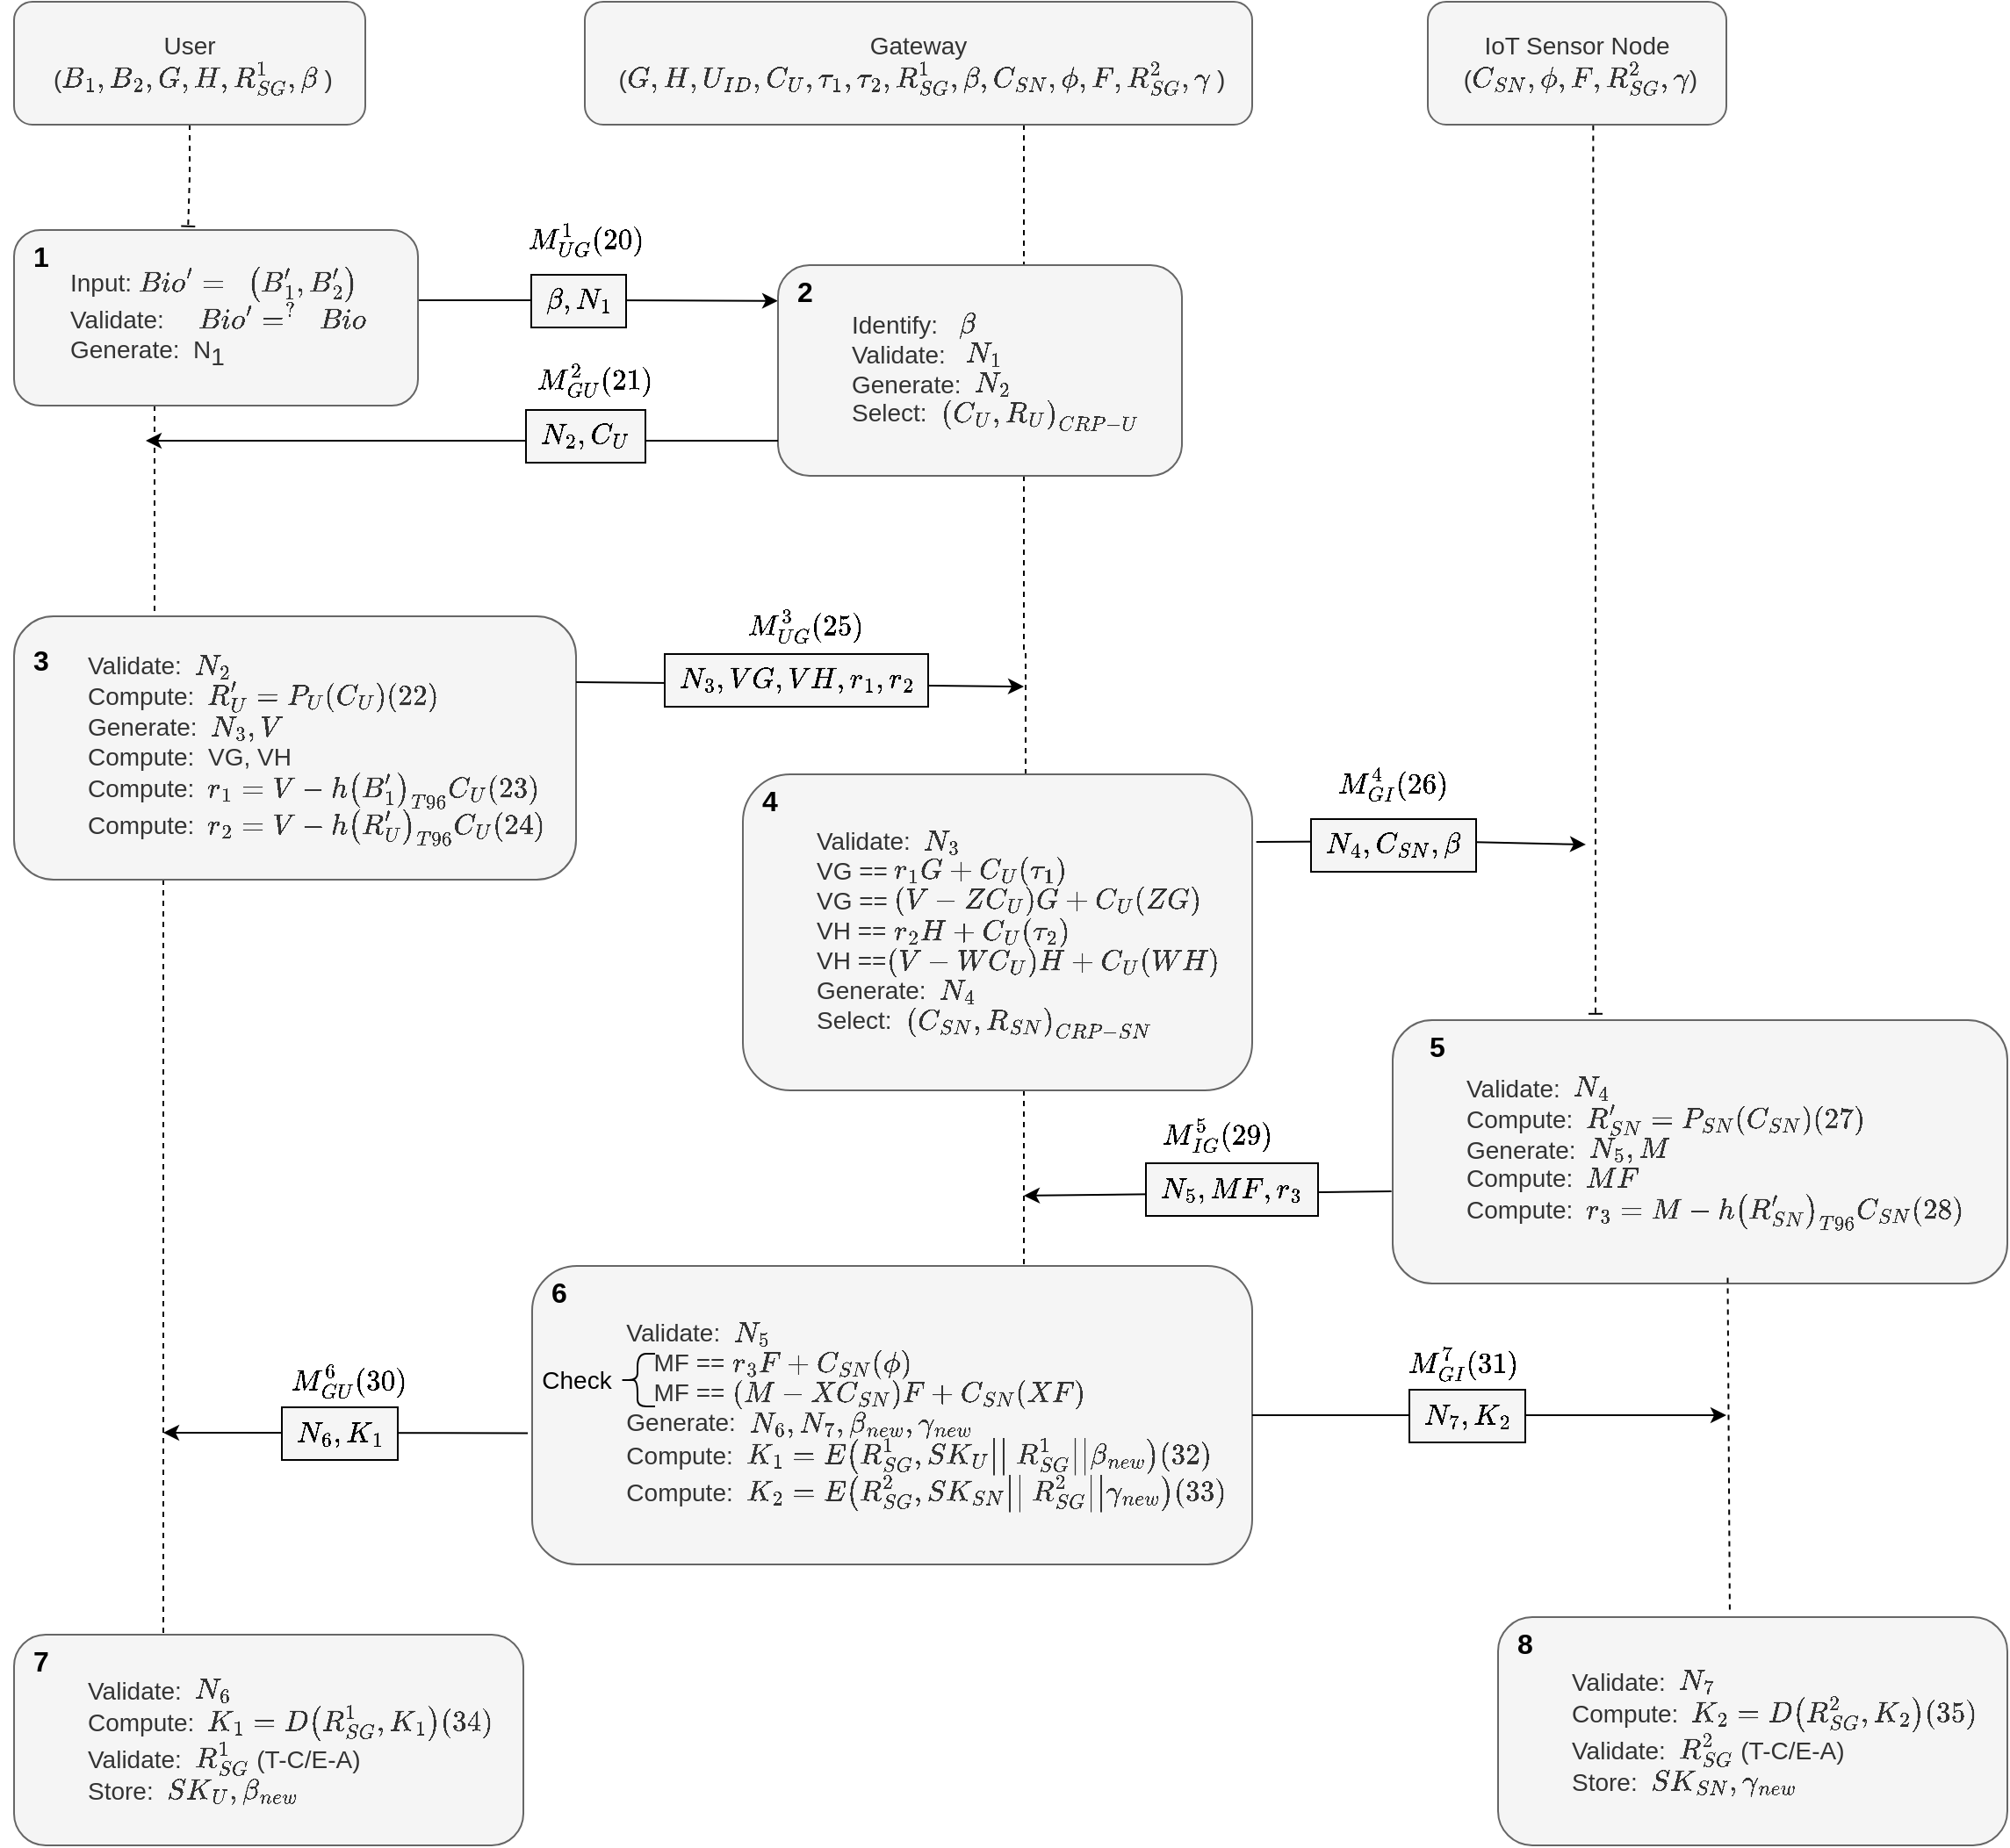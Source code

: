 <mxfile version="24.7.7">
  <diagram id="KASS_JyszIGtR1JOQoC5" name="Page-1">
    <mxGraphModel dx="2087" dy="1208" grid="1" gridSize="10" guides="1" tooltips="1" connect="1" arrows="1" fold="1" page="0" pageScale="1" pageWidth="827" pageHeight="1169" background="#ffffff" math="1" shadow="0">
      <root>
        <mxCell id="0" />
        <mxCell id="1" parent="0" />
        <mxCell id="PkTBSmSXAkz1ON-lmvk_-90" value="" style="edgeStyle=elbowEdgeStyle;rounded=0;orthogonalLoop=1;jettySize=auto;elbow=vertical;html=1;labelBackgroundColor=#FFFFFF;fontSize=21;fontColor=#000000;startArrow=none;startFill=0;endArrow=baseDash;endFill=0;dashed=1;entryX=0.431;entryY=-0.021;entryDx=0;entryDy=0;entryPerimeter=0;" parent="1" source="PkTBSmSXAkz1ON-lmvk_-78" target="PkTBSmSXAkz1ON-lmvk_-81" edge="1">
          <mxGeometry relative="1" as="geometry" />
        </mxCell>
        <mxCell id="PkTBSmSXAkz1ON-lmvk_-78" value="&lt;font style=&quot;font-size: 14px;&quot;&gt;User&lt;br style=&quot;font-size: 14px;&quot;&gt;&amp;nbsp;(`B_1,B_2,G,H,R_{SG}^1,\beta` )&lt;/font&gt;" style="rounded=1;whiteSpace=wrap;html=1;shadow=0;glass=0;labelBackgroundColor=none;labelBorderColor=none;sketch=0;fontSize=14;fillColor=#f5f5f5;strokeColor=#666666;fillStyle=auto;fontColor=#333333;spacing=0;spacingBottom=0;spacingTop=0;spacingLeft=0;spacingRight=0;" parent="1" vertex="1">
          <mxGeometry x="-25" y="-110" width="200" height="70" as="geometry" />
        </mxCell>
        <mxCell id="PkTBSmSXAkz1ON-lmvk_-97" style="edgeStyle=elbowEdgeStyle;rounded=0;orthogonalLoop=1;jettySize=auto;elbow=vertical;html=1;labelBackgroundColor=#FFFFFF;fontSize=21;fontColor=#000000;startArrow=none;startFill=0;endArrow=baseDash;endFill=0;dashed=1;entryX=0.33;entryY=-0.024;entryDx=0;entryDy=0;entryPerimeter=0;exitX=0.554;exitY=1.003;exitDx=0;exitDy=0;exitPerimeter=0;targetPerimeterSpacing=0;" parent="1" source="PkTBSmSXAkz1ON-lmvk_-79" target="PkTBSmSXAkz1ON-lmvk_-96" edge="1">
          <mxGeometry relative="1" as="geometry">
            <Array as="points">
              <mxPoint x="970" y="180" />
            </Array>
          </mxGeometry>
        </mxCell>
        <mxCell id="PkTBSmSXAkz1ON-lmvk_-79" value="&lt;font style=&quot;font-size: 14px;&quot;&gt;IoT Sensor Node&lt;br style=&quot;font-size: 14px;&quot;&gt;&amp;nbsp;(`C_{SN},\phi,F,R_{SG}^2,\gamma`)&lt;/font&gt;" style="rounded=1;whiteSpace=wrap;html=1;shadow=0;glass=0;labelBackgroundColor=none;labelBorderColor=none;sketch=0;fontSize=14;fillColor=#f5f5f5;strokeColor=#666666;fontColor=#333333;spacing=5;spacingTop=2;spacingBottom=2;spacingRight=3;spacingLeft=3;" parent="1" vertex="1">
          <mxGeometry x="780" y="-110" width="170" height="70" as="geometry" />
        </mxCell>
        <mxCell id="PkTBSmSXAkz1ON-lmvk_-92" value="" style="edgeStyle=elbowEdgeStyle;rounded=0;orthogonalLoop=1;jettySize=auto;elbow=vertical;html=1;dashed=1;labelBackgroundColor=#FFFFFF;fontSize=21;fontColor=#000000;startArrow=none;startFill=0;endArrow=baseDash;endFill=0;" parent="1" source="PkTBSmSXAkz1ON-lmvk_-80" target="PkTBSmSXAkz1ON-lmvk_-82" edge="1">
          <mxGeometry relative="1" as="geometry">
            <Array as="points">
              <mxPoint x="550" />
            </Array>
          </mxGeometry>
        </mxCell>
        <mxCell id="PkTBSmSXAkz1ON-lmvk_-80" value="&lt;font style=&quot;font-size: 14px;&quot;&gt;Gateway&lt;br style=&quot;font-size: 14px;&quot;&gt;&amp;nbsp;(`G,H,U_{ID},C_U,\tau_1,\tau_2,R_{SG}^1,\beta,C_{SN},\phi,F,R_{SG}^2,\gamma` )&lt;/font&gt;" style="rounded=1;html=1;shadow=0;glass=0;labelBackgroundColor=none;labelBorderColor=none;sketch=0;fontSize=14;whiteSpace=wrap;fillColor=#f5f5f5;strokeColor=#666666;fontColor=#333333;spacing=5;spacingBottom=2;spacingTop=2;spacingRight=3;spacingLeft=3;" parent="1" vertex="1">
          <mxGeometry x="300" y="-110" width="380" height="70" as="geometry" />
        </mxCell>
        <mxCell id="PkTBSmSXAkz1ON-lmvk_-83" style="edgeStyle=elbowEdgeStyle;rounded=0;orthogonalLoop=1;jettySize=auto;elbow=horizontal;html=1;entryX=0;entryY=0.25;entryDx=0;entryDy=0;labelBackgroundColor=#FFFFFF;fontSize=21;fontColor=#000000;startArrow=none;startFill=0;endArrow=classic;endFill=1;" parent="1" edge="1">
          <mxGeometry relative="1" as="geometry">
            <mxPoint x="205" y="59.997" as="sourcePoint" />
            <mxPoint x="410" y="60.35" as="targetPoint" />
          </mxGeometry>
        </mxCell>
        <mxCell id="PkTBSmSXAkz1ON-lmvk_-118" value="&lt;p style=&quot;line-height: 120%; margin-top: 6px; margin-bottom: 6px;&quot;&gt;&amp;nbsp; `\beta, N_1`&amp;nbsp;&amp;nbsp;&lt;/p&gt;" style="edgeLabel;align=center;verticalAlign=middle;resizable=0;points=[];fontSize=14;fontColor=#000000;labelBorderColor=default;labelBackgroundColor=#F5F5F5;spacingTop=0;spacingBottom=0;html=1;imageWidth=24;imageHeight=24;overflow=visible;noLabel=0;labelPadding=0;allowArrows=1;snapToPoint=0;perimeter=rectanglePerimeter;container=0;recursiveResize=1;editable=1;movable=1;rotatable=1;deletable=1;locked=0;connectable=1;autosize=0;resizeHeight=0;fixedWidth=0;resizeWidth=0;" parent="PkTBSmSXAkz1ON-lmvk_-83" vertex="1" connectable="0">
          <mxGeometry relative="1" as="geometry">
            <mxPoint x="-12" as="offset" />
          </mxGeometry>
        </mxCell>
        <mxCell id="PkTBSmSXAkz1ON-lmvk_-91" value="" style="edgeStyle=elbowEdgeStyle;rounded=0;orthogonalLoop=1;jettySize=auto;elbow=vertical;html=1;dashed=1;labelBackgroundColor=#FFFFFF;fontSize=21;fontColor=#000000;startArrow=none;startFill=0;endArrow=baseDash;endFill=0;" parent="1" source="PkTBSmSXAkz1ON-lmvk_-81" target="PkTBSmSXAkz1ON-lmvk_-85" edge="1">
          <mxGeometry relative="1" as="geometry">
            <Array as="points">
              <mxPoint x="55" y="190" />
            </Array>
          </mxGeometry>
        </mxCell>
        <mxCell id="PkTBSmSXAkz1ON-lmvk_-81" value="&lt;blockquote style=&quot;margin: 0px 0px 0px 40px; border: none; padding: 0px; font-size: 14px;&quot;&gt;&lt;div style=&quot;text-align: justify; font-size: 14px;&quot;&gt;&lt;span style=&quot;background-color: initial; font-size: 14px;&quot;&gt;Input: `Bio^\prime =&amp;nbsp; &amp;nbsp; (B_1^\prime, B_2^\prime)`&lt;/span&gt;&lt;/div&gt;&lt;div style=&quot;text-align: justify; font-size: 14px;&quot;&gt;&lt;span style=&quot;background-color: initial; font-size: 14px;&quot;&gt;Validate:&amp;nbsp; &amp;nbsp; &amp;nbsp;`Bio^\prime =^?&amp;nbsp; &amp;nbsp; Bio`&lt;/span&gt;&lt;/div&gt;&lt;div style=&quot;text-align: justify; font-size: 14px;&quot;&gt;&lt;span style=&quot;background-color: initial; font-size: 14px;&quot;&gt;Generate:&amp;nbsp; N&lt;/span&gt;&lt;sub style=&quot;background-color: initial; font-size: 14px;&quot;&gt;1&lt;/sub&gt;&lt;/div&gt;&lt;/blockquote&gt;" style="rounded=1;whiteSpace=wrap;html=1;shadow=0;glass=0;labelBackgroundColor=none;labelBorderColor=none;sketch=0;fontSize=14;align=left;fillColor=#f5f5f5;strokeColor=#666666;fontColor=#333333;spacingTop=2;spacingBottom=2;spacingRight=3;spacingLeft=-10;" parent="1" vertex="1">
          <mxGeometry x="-25" y="20" width="230" height="100" as="geometry" />
        </mxCell>
        <mxCell id="PkTBSmSXAkz1ON-lmvk_-93" style="edgeStyle=elbowEdgeStyle;rounded=0;orthogonalLoop=1;jettySize=auto;elbow=vertical;html=1;dashed=1;labelBackgroundColor=#FFFFFF;fontSize=21;fontColor=#000000;startArrow=none;startFill=0;endArrow=baseDash;endFill=0;" parent="1" source="PkTBSmSXAkz1ON-lmvk_-82" edge="1">
          <mxGeometry relative="1" as="geometry">
            <mxPoint x="551" y="330" as="targetPoint" />
            <Array as="points">
              <mxPoint x="550" y="260" />
            </Array>
          </mxGeometry>
        </mxCell>
        <mxCell id="PkTBSmSXAkz1ON-lmvk_-82" value="&lt;blockquote style=&quot;margin: 0px 0px 0px 40px; border: none; padding: 0px; font-size: 14px;&quot;&gt;&lt;font style=&quot;font-size: 14px;&quot;&gt;Identify:&amp;nbsp; &amp;nbsp;`\beta`&lt;br style=&quot;font-size: 14px;&quot;&gt;&lt;/font&gt;&lt;font style=&quot;font-size: 14px;&quot;&gt;Validate:&amp;nbsp; &amp;nbsp;`N_1`&lt;br style=&quot;font-size: 14px;&quot;&gt;&lt;/font&gt;&lt;font style=&quot;font-size: 14px;&quot;&gt;Generate:&amp;nbsp; `N_2`&lt;/font&gt;&lt;font style=&quot;font-size: 14px;&quot;&gt;&lt;div style=&quot;font-size: 14px;&quot;&gt;Select:&amp;nbsp; `(C_U, R_U)_{CRP-U}`&lt;/div&gt;&lt;/font&gt;&lt;/blockquote&gt;" style="rounded=1;whiteSpace=wrap;html=1;shadow=0;glass=0;labelBackgroundColor=none;labelBorderColor=none;sketch=0;fontSize=14;align=left;fillColor=#f5f5f5;strokeColor=#666666;fontColor=#333333;" parent="1" vertex="1">
          <mxGeometry x="410" y="40" width="230" height="120" as="geometry" />
        </mxCell>
        <mxCell id="PkTBSmSXAkz1ON-lmvk_-114" style="edgeStyle=elbowEdgeStyle;rounded=0;orthogonalLoop=1;jettySize=auto;elbow=vertical;html=1;labelBackgroundColor=#FFFFFF;fontSize=21;fontColor=#000000;startArrow=none;startFill=0;endArrow=baseDash;endFill=0;dashed=1;" parent="1" source="PkTBSmSXAkz1ON-lmvk_-85" target="PkTBSmSXAkz1ON-lmvk_-102" edge="1">
          <mxGeometry relative="1" as="geometry">
            <Array as="points">
              <mxPoint x="60" y="660" />
            </Array>
          </mxGeometry>
        </mxCell>
        <mxCell id="PkTBSmSXAkz1ON-lmvk_-85" value="&lt;blockquote style=&quot;margin: 0px 0px 0px 40px; border: none; padding: 0px; font-size: 14px;&quot;&gt;Validate:&amp;nbsp; `N_2`&lt;br style=&quot;font-size: 14px;&quot;&gt;Compute:&amp;nbsp; `R_U^\prime = P_U (C_U) (22)`&lt;br style=&quot;font-size: 14px;&quot;&gt;Generate:&amp;nbsp; `N_3, V`&lt;br style=&quot;font-size: 14px;&quot;&gt;Compute:&amp;nbsp; VG, VH&lt;br style=&quot;font-size: 14px;&quot;&gt;Compute:&amp;nbsp; `r_1 = V - h(B_1^\prime)_{T96} C_U (23)`&lt;br style=&quot;font-size: 14px;&quot;&gt;Compute:&amp;nbsp; `r_2 = V - h(R_U^\prime)_{T96} C_U (24)`&lt;/blockquote&gt;" style="rounded=1;whiteSpace=wrap;html=1;shadow=0;glass=0;labelBackgroundColor=none;labelBorderColor=none;sketch=0;fontSize=14;align=left;fillColor=#f5f5f5;strokeColor=#666666;fontColor=#333333;" parent="1" vertex="1">
          <mxGeometry x="-25" y="240" width="320" height="150" as="geometry" />
        </mxCell>
        <mxCell id="PkTBSmSXAkz1ON-lmvk_-100" style="edgeStyle=elbowEdgeStyle;rounded=0;orthogonalLoop=1;jettySize=auto;elbow=vertical;html=1;labelBackgroundColor=#FFFFFF;fontSize=21;fontColor=#000000;startArrow=none;startFill=0;endArrow=baseDash;endFill=0;dashed=1;" parent="1" source="PkTBSmSXAkz1ON-lmvk_-86" edge="1">
          <mxGeometry relative="1" as="geometry">
            <mxPoint x="550" y="680" as="targetPoint" />
            <Array as="points">
              <mxPoint x="550" y="590" />
            </Array>
          </mxGeometry>
        </mxCell>
        <mxCell id="PkTBSmSXAkz1ON-lmvk_-86" value="&lt;blockquote style=&quot;margin: 0px 0px 0px 40px; border: none; padding: 0px; font-size: 14px;&quot;&gt;&lt;font style=&quot;font-size: 14px;&quot;&gt;Validate:&amp;nbsp; `N_3`&lt;/font&gt;&lt;/blockquote&gt;&lt;blockquote style=&quot;margin: 0px 0px 0px 40px; border: none; padding: 0px; font-size: 14px;&quot;&gt;&lt;font style=&quot;font-size: 14px;&quot;&gt;VG == `r_1G+C_U( \tau_1)`&lt;/font&gt;&lt;/blockquote&gt;&lt;blockquote style=&quot;margin: 0px 0px 0px 40px; border: none; padding: 0px; font-size: 14px;&quot;&gt;&lt;font style=&quot;font-size: 14px;&quot;&gt;VG == ` (V-ZC_U) G+C_U(ZG)`&lt;/font&gt;&lt;/blockquote&gt;&lt;blockquote style=&quot;margin: 0px 0px 0px 40px; border: none; padding: 0px; font-size: 14px;&quot;&gt;&lt;font style=&quot;font-size: 14px;&quot;&gt;VH == `r_2H+C_U(\tau_2)`&lt;/font&gt;&lt;/blockquote&gt;&lt;blockquote style=&quot;margin: 0px 0px 0px 40px; border: none; padding: 0px; font-size: 14px;&quot;&gt;&lt;font style=&quot;font-size: 14px;&quot;&gt;VH ==`(V-WC_U)H+C_U(WH)`&lt;br style=&quot;font-size: 14px;&quot;&gt;Generate:&amp;nbsp; `N_4`&lt;br style=&quot;font-size: 14px;&quot;&gt;Select:&amp;nbsp; `(C_{SN}, R_{SN})_{CRP-SN}`&lt;/font&gt;&lt;/blockquote&gt;" style="rounded=1;whiteSpace=wrap;html=1;shadow=0;glass=0;labelBackgroundColor=none;labelBorderColor=none;sketch=0;fontSize=14;align=left;fillColor=#f5f5f5;strokeColor=#666666;fontColor=#333333;" parent="1" vertex="1">
          <mxGeometry x="390" y="330" width="290" height="180" as="geometry" />
        </mxCell>
        <mxCell id="PkTBSmSXAkz1ON-lmvk_-94" value="" style="endArrow=classic;html=1;rounded=0;labelBackgroundColor=#FFFFFF;fontSize=21;fontColor=#000000;elbow=vertical;" parent="1" edge="1">
          <mxGeometry width="50" height="50" relative="1" as="geometry">
            <mxPoint x="410" y="140" as="sourcePoint" />
            <mxPoint x="50" y="140" as="targetPoint" />
            <Array as="points" />
          </mxGeometry>
        </mxCell>
        <mxCell id="PkTBSmSXAkz1ON-lmvk_-119" value="&lt;p style=&quot;line-height: 120%; margin-top: 6px; margin-bottom: 6px;&quot;&gt;&lt;span style=&quot;font-size: 14px;&quot;&gt;&lt;font style=&quot;font-size: 14px;&quot;&gt;&amp;nbsp; `N_2, C_U`&amp;nbsp;&amp;nbsp;&lt;/font&gt;&lt;/span&gt;&lt;/p&gt;" style="edgeLabel;html=1;align=center;verticalAlign=middle;resizable=0;points=[];fontSize=14;fontColor=#000000;labelBorderColor=default;labelBackgroundColor=#F5F5F5;" parent="PkTBSmSXAkz1ON-lmvk_-94" vertex="1" connectable="0">
          <mxGeometry x="-0.11" y="-3" relative="1" as="geometry">
            <mxPoint x="50" as="offset" />
          </mxGeometry>
        </mxCell>
        <mxCell id="PkTBSmSXAkz1ON-lmvk_-95" value="" style="endArrow=classic;html=1;rounded=0;labelBackgroundColor=#FFFFFF;fontSize=21;fontColor=#000000;elbow=vertical;exitX=1;exitY=0.25;exitDx=0;exitDy=0;" parent="1" edge="1" source="PkTBSmSXAkz1ON-lmvk_-85">
          <mxGeometry width="50" height="50" relative="1" as="geometry">
            <mxPoint x="320" y="280" as="sourcePoint" />
            <mxPoint x="550" y="280" as="targetPoint" />
          </mxGeometry>
        </mxCell>
        <mxCell id="PkTBSmSXAkz1ON-lmvk_-120" value="&lt;p style=&quot;line-height: 120%; margin-top: 6px; margin-bottom: 6px;&quot;&gt;&lt;span style=&quot;font-size: 14px;&quot;&gt;&lt;font style=&quot;font-size: 14px;&quot;&gt;&amp;nbsp; `N_3, VG, VH, r_1, r_2`&amp;nbsp;&amp;nbsp;&lt;/font&gt;&lt;/span&gt;&lt;/p&gt;" style="edgeLabel;html=1;align=center;verticalAlign=middle;resizable=0;points=[];fontSize=14;fontColor=#000000;labelBorderColor=default;labelBackgroundColor=#F5F5F5;" parent="PkTBSmSXAkz1ON-lmvk_-95" vertex="1" connectable="0">
          <mxGeometry x="-0.207" y="3" relative="1" as="geometry">
            <mxPoint x="24" as="offset" />
          </mxGeometry>
        </mxCell>
        <mxCell id="PkTBSmSXAkz1ON-lmvk_-96" value="&lt;blockquote style=&quot;margin: 0px 0px 0px 40px; border: none; padding: 0px; font-size: 14px;&quot;&gt;Validate:&amp;nbsp; `N_4`&lt;br style=&quot;font-size: 14px;&quot;&gt;Compute:&amp;nbsp; `R_{SN}^\prime = P_{SN} (C_{SN}) (27)`&lt;br style=&quot;font-size: 14px;&quot;&gt;Generate:&amp;nbsp; `N_5, M`&lt;br style=&quot;font-size: 14px;&quot;&gt;Compute:&amp;nbsp; `MF`&lt;br style=&quot;font-size: 14px;&quot;&gt;Compute:&amp;nbsp; `r_3 = M - h(R_{SN}^\prime)_{T96} C_{SN} (28)`&lt;/blockquote&gt;" style="rounded=1;whiteSpace=wrap;html=1;shadow=0;glass=0;labelBackgroundColor=none;labelBorderColor=none;sketch=0;fontSize=14;align=left;fillColor=#f5f5f5;strokeColor=#666666;fontColor=#333333;" parent="1" vertex="1">
          <mxGeometry x="760" y="470" width="350" height="150" as="geometry" />
        </mxCell>
        <mxCell id="PkTBSmSXAkz1ON-lmvk_-98" value="" style="endArrow=classic;html=1;rounded=0;labelBackgroundColor=#FFFFFF;fontSize=21;fontColor=#000000;elbow=vertical;exitX=1.008;exitY=0.214;exitDx=0;exitDy=0;exitPerimeter=0;endSize=6;jumpSize=6;strokeWidth=1;targetPerimeterSpacing=0;sourcePerimeterSpacing=0;startSize=8;" parent="1" source="PkTBSmSXAkz1ON-lmvk_-86" edge="1">
          <mxGeometry width="50" height="50" relative="1" as="geometry">
            <mxPoint x="690" y="290" as="sourcePoint" />
            <mxPoint x="870" y="370" as="targetPoint" />
            <Array as="points">
              <mxPoint x="780" y="368" />
            </Array>
          </mxGeometry>
        </mxCell>
        <mxCell id="PkTBSmSXAkz1ON-lmvk_-123" value="&lt;p style=&quot;line-height: 120%; margin-top: 6px; margin-bottom: 6px;&quot;&gt;&lt;span style=&quot;font-size: 14px;&quot;&gt;&lt;font style=&quot;font-size: 14px;&quot;&gt;&amp;nbsp; `N_4, C_{SN}, \beta`&amp;nbsp;&amp;nbsp;&lt;/font&gt;&lt;/span&gt;&lt;/p&gt;" style="edgeLabel;html=1;align=center;verticalAlign=middle;resizable=0;points=[];fontSize=14;fontColor=#000000;labelBorderColor=default;labelBackgroundColor=#F5F5F5;" parent="PkTBSmSXAkz1ON-lmvk_-98" vertex="1" connectable="0">
          <mxGeometry x="-0.034" y="1" relative="1" as="geometry">
            <mxPoint x="-13" y="3" as="offset" />
          </mxGeometry>
        </mxCell>
        <mxCell id="PkTBSmSXAkz1ON-lmvk_-116" style="edgeStyle=elbowEdgeStyle;rounded=0;orthogonalLoop=1;jettySize=auto;elbow=vertical;html=1;dashed=1;labelBackgroundColor=#FFFFFF;fontSize=21;fontColor=#000000;startArrow=none;startFill=0;endArrow=baseDash;endFill=0;" parent="1" source="PkTBSmSXAkz1ON-lmvk_-99" edge="1">
          <mxGeometry relative="1" as="geometry">
            <mxPoint x="297.5" y="759.642" as="targetPoint" />
          </mxGeometry>
        </mxCell>
        <mxCell id="PkTBSmSXAkz1ON-lmvk_-99" value="&lt;blockquote style=&quot;margin: 0px 0px 0px 40px; border: none; padding: 0px; font-size: 14px;&quot;&gt;&lt;font style=&quot;font-size: 14px;&quot;&gt;&amp;nbsp; &amp;nbsp;Validate:&amp;nbsp; `N_5`&lt;/font&gt;&lt;/blockquote&gt;&lt;blockquote style=&quot;margin: 0px 0px 0px 40px; border: none; padding: 0px; font-size: 14px;&quot;&gt;&lt;font style=&quot;font-size: 14px;&quot;&gt;&lt;span style=&quot;white-space: pre; font-size: 14px;&quot;&gt; &lt;span style=&quot;white-space: pre; font-size: 14px;&quot;&gt; &lt;span style=&quot;white-space: pre; font-size: 14px;&quot;&gt;     &lt;/span&gt;&lt;/span&gt;&lt;/span&gt;MF == `r_3F+C_{SN}(\phi)`&lt;/font&gt;&lt;/blockquote&gt;&lt;blockquote style=&quot;margin: 0px 0px 0px 40px; border: none; padding: 0px; font-size: 14px;&quot;&gt;&lt;font style=&quot;font-size: 14px;&quot;&gt;&lt;span style=&quot;white-space: pre; font-size: 14px;&quot;&gt; &lt;span style=&quot;white-space: pre; font-size: 14px;&quot;&gt; &lt;span style=&quot;white-space: pre; font-size: 14px;&quot;&gt;     &lt;/span&gt;&lt;/span&gt;&lt;/span&gt;MF == `(M-XC_{SN})F+C_{SN}(XF)`&lt;br style=&quot;font-size: 14px;&quot;&gt;&amp;nbsp; &amp;nbsp;Generate:&amp;nbsp; `N_6, N_7, \beta_{\n\ew}, \gamma_{\n\ew}`&lt;br style=&quot;font-size: 14px;&quot;&gt;&amp;nbsp; &amp;nbsp;Compute:&amp;nbsp; `K_1 = E(R_{SG}^1, SK_U ||&amp;nbsp; R_{SG}^1 || \beta_{\n\ew}) (32)`&lt;br style=&quot;font-size: 14px;&quot;&gt;&amp;nbsp; &amp;nbsp;Compute:&amp;nbsp; `K_2 = E(R_{SG}^2, SK_{SN} ||&amp;nbsp; R_{SG}^2 || \gamma_{\n\ew}) (33)`&lt;/font&gt;&lt;/blockquote&gt;" style="rounded=1;whiteSpace=wrap;html=1;shadow=0;glass=0;labelBackgroundColor=none;labelBorderColor=none;sketch=0;fontSize=14;align=left;fillColor=#f5f5f5;strokeColor=#666666;fontColor=#333333;" parent="1" vertex="1">
          <mxGeometry x="270" y="610" width="410" height="170" as="geometry" />
        </mxCell>
        <mxCell id="PkTBSmSXAkz1ON-lmvk_-101" value="" style="endArrow=classic;html=1;rounded=0;labelBackgroundColor=#FFFFFF;fontSize=21;fontColor=#000000;elbow=vertical;exitX=-0.002;exitY=0.65;exitDx=0;exitDy=0;exitPerimeter=0;" parent="1" source="PkTBSmSXAkz1ON-lmvk_-96" edge="1">
          <mxGeometry width="50" height="50" relative="1" as="geometry">
            <mxPoint x="780" y="620" as="sourcePoint" />
            <mxPoint x="550" y="570" as="targetPoint" />
            <Array as="points" />
          </mxGeometry>
        </mxCell>
        <mxCell id="PkTBSmSXAkz1ON-lmvk_-124" value="&lt;p style=&quot;line-height: 120%; margin-top: 6px; margin-bottom: 6px;&quot;&gt;&lt;span style=&quot;font-size: 14px;&quot;&gt;&lt;font style=&quot;font-size: 14px;&quot;&gt;&amp;nbsp; `N_5, MF, r_3`&amp;nbsp;&amp;nbsp;&lt;/font&gt;&lt;/span&gt;&lt;/p&gt;" style="edgeLabel;html=1;align=center;verticalAlign=middle;resizable=0;points=[];fontSize=14;fontColor=#000000;labelBorderColor=default;labelBackgroundColor=#F5F5F5;" parent="PkTBSmSXAkz1ON-lmvk_-101" vertex="1" connectable="0">
          <mxGeometry x="-0.124" y="-3" relative="1" as="geometry">
            <mxPoint as="offset" />
          </mxGeometry>
        </mxCell>
        <mxCell id="PkTBSmSXAkz1ON-lmvk_-102" value="&lt;blockquote style=&quot;margin: 0px 0px 0px 40px; border: none; padding: 0px; font-size: 14px;&quot;&gt;Validate:&amp;nbsp; `N_6`&lt;br style=&quot;font-size: 14px;&quot;&gt;Compute:&amp;nbsp; `K_1 = D(R_{SG}^1, K_1) (34)`&lt;br style=&quot;font-size: 14px;&quot;&gt;Validate:&amp;nbsp; `R_{SG}^1` (T-C/E-A)&lt;br style=&quot;font-size: 14px;&quot;&gt;Store:&amp;nbsp; `SK_U, \beta_{\n\ew}`&lt;/blockquote&gt;" style="rounded=1;whiteSpace=wrap;html=1;shadow=0;glass=0;labelBackgroundColor=none;labelBorderColor=none;sketch=0;fontSize=14;align=left;fillColor=#f5f5f5;strokeColor=#666666;gradientDirection=south;fontColor=#333333;" parent="1" vertex="1">
          <mxGeometry x="-25" y="820" width="290" height="120" as="geometry" />
        </mxCell>
        <mxCell id="PkTBSmSXAkz1ON-lmvk_-103" value="&lt;blockquote style=&quot;margin: 0px 0px 0px 40px; border: none; padding: 0px; font-size: 14px;&quot;&gt;Validate:&amp;nbsp; `N_7`&lt;br style=&quot;font-size: 14px;&quot;&gt;Compute:&amp;nbsp; `K_2 = D(R_{SG}^2, K_2) (35)`&lt;br style=&quot;font-size: 14px;&quot;&gt;Validate:&amp;nbsp; `R_{SG}^2` (T-C/E-A)&lt;br style=&quot;font-size: 14px;&quot;&gt;Store:&amp;nbsp; `SK_{SN}, \gamma_{\n\ew}`&lt;/blockquote&gt;" style="rounded=1;whiteSpace=wrap;html=1;shadow=0;glass=0;labelBackgroundColor=none;labelBorderColor=none;sketch=0;fontSize=14;align=left;fillColor=#f5f5f5;strokeColor=#666666;fontColor=#333333;" parent="1" vertex="1">
          <mxGeometry x="820" y="810" width="290" height="130" as="geometry" />
        </mxCell>
        <mxCell id="PkTBSmSXAkz1ON-lmvk_-113" value="" style="endArrow=classic;html=1;rounded=0;labelBackgroundColor=#FFFFFF;fontSize=21;fontColor=#000000;elbow=vertical;exitX=1;exitY=0.5;exitDx=0;exitDy=0;arcSize=35;" parent="1" source="PkTBSmSXAkz1ON-lmvk_-99" edge="1">
          <mxGeometry width="50" height="50" relative="1" as="geometry">
            <mxPoint x="740" y="720" as="sourcePoint" />
            <mxPoint x="950" y="695" as="targetPoint" />
          </mxGeometry>
        </mxCell>
        <mxCell id="PkTBSmSXAkz1ON-lmvk_-126" value="&lt;p style=&quot;line-height: 120%; margin-top: 6px; margin-bottom: 6px;&quot;&gt;&lt;span style=&quot;font-size: 14px;&quot;&gt;&lt;font style=&quot;font-size: 14px;&quot;&gt;&amp;nbsp; `N_7, K_2`&amp;nbsp;&amp;nbsp;&lt;/font&gt;&lt;/span&gt;&lt;/p&gt;" style="edgeLabel;html=1;align=center;verticalAlign=middle;resizable=0;points=[];fontSize=14;fontColor=#000000;labelBorderColor=default;labelBackgroundColor=#F5F5F5;" parent="PkTBSmSXAkz1ON-lmvk_-113" vertex="1" connectable="0">
          <mxGeometry x="-0.152" y="-1" relative="1" as="geometry">
            <mxPoint x="7" y="-1" as="offset" />
          </mxGeometry>
        </mxCell>
        <mxCell id="PkTBSmSXAkz1ON-lmvk_-117" value="" style="endArrow=classic;html=1;rounded=0;labelBackgroundColor=#FFFFFF;fontSize=21;fontColor=#000000;elbow=vertical;exitX=-0.006;exitY=0.56;exitDx=0;exitDy=0;exitPerimeter=0;" parent="1" source="PkTBSmSXAkz1ON-lmvk_-99" edge="1">
          <mxGeometry width="50" height="50" relative="1" as="geometry">
            <mxPoint x="560" y="560" as="sourcePoint" />
            <mxPoint x="60" y="705" as="targetPoint" />
          </mxGeometry>
        </mxCell>
        <mxCell id="PkTBSmSXAkz1ON-lmvk_-128" value="&lt;p style=&quot;line-height: 120%; margin-top: 6px; margin-bottom: 6px;&quot;&gt;&lt;span style=&quot;font-size: 14px;&quot;&gt;&lt;font style=&quot;font-size: 14px;&quot;&gt;&amp;nbsp; `N_6, K_1`&amp;nbsp;&amp;nbsp;&lt;/font&gt;&lt;/span&gt;&lt;/p&gt;" style="edgeLabel;html=1;align=center;verticalAlign=middle;resizable=0;points=[];fontSize=14;fontColor=#000000;labelBorderColor=default;labelBackgroundColor=#F5F5F5;" parent="PkTBSmSXAkz1ON-lmvk_-117" vertex="1" connectable="0">
          <mxGeometry x="-0.138" relative="1" as="geometry">
            <mxPoint x="-18" as="offset" />
          </mxGeometry>
        </mxCell>
        <mxCell id="PkTBSmSXAkz1ON-lmvk_-137" value="&lt;font style=&quot;font-size: 14px;&quot;&gt;`M_{UG}^1 (20)`&lt;/font&gt;" style="text;html=1;align=center;verticalAlign=middle;resizable=0;points=[];autosize=1;strokeColor=none;fillColor=none;fontSize=14;fontColor=#000000;" parent="1" vertex="1">
          <mxGeometry x="235" y="10" width="130" height="30" as="geometry" />
        </mxCell>
        <mxCell id="PkTBSmSXAkz1ON-lmvk_-138" value="&lt;font style=&quot;font-size: 14px;&quot;&gt;`M_{GU}^2 (21)`&lt;/font&gt;" style="text;html=1;align=center;verticalAlign=middle;resizable=0;points=[];autosize=1;strokeColor=none;fillColor=none;fontSize=14;fontColor=#000000;" parent="1" vertex="1">
          <mxGeometry x="240" y="90" width="130" height="30" as="geometry" />
        </mxCell>
        <mxCell id="PkTBSmSXAkz1ON-lmvk_-139" value="&lt;font style=&quot;font-size: 14px;&quot;&gt;`M_{UG}^3 (25)`&lt;/font&gt;" style="text;html=1;align=center;verticalAlign=middle;resizable=0;points=[];autosize=1;strokeColor=none;fillColor=none;fontSize=14;fontColor=#000000;" parent="1" vertex="1">
          <mxGeometry x="360" y="230" width="130" height="30" as="geometry" />
        </mxCell>
        <mxCell id="PkTBSmSXAkz1ON-lmvk_-140" value="&lt;font style=&quot;font-size: 14px;&quot;&gt;`M_{GI]^4 (26)`&lt;/font&gt;" style="text;html=1;align=center;verticalAlign=middle;resizable=0;points=[];autosize=1;strokeColor=none;fillColor=none;fontSize=14;fontColor=#000000;" parent="1" vertex="1">
          <mxGeometry x="700" y="320" width="120" height="30" as="geometry" />
        </mxCell>
        <mxCell id="PkTBSmSXAkz1ON-lmvk_-141" value="&lt;font style=&quot;font-size: 14px;&quot;&gt;`M_{IG}^5 (29)`&lt;/font&gt;" style="text;html=1;align=center;verticalAlign=middle;resizable=0;points=[];autosize=1;strokeColor=none;fillColor=none;fontSize=14;fontColor=#000000;" parent="1" vertex="1">
          <mxGeometry x="600" y="520" width="120" height="30" as="geometry" />
        </mxCell>
        <mxCell id="PkTBSmSXAkz1ON-lmvk_-142" value="&lt;font style=&quot;font-size: 14px;&quot;&gt;`M_{GU}^6 (30)`&lt;/font&gt;" style="text;html=1;align=center;verticalAlign=middle;resizable=0;points=[];autosize=1;strokeColor=none;fillColor=none;fontSize=14;fontColor=#000000;" parent="1" vertex="1">
          <mxGeometry x="100" y="660" width="130" height="30" as="geometry" />
        </mxCell>
        <mxCell id="k0jrw8HEdO_bckSUXsXh-5" value="&lt;font style=&quot;font-size: 14px;&quot;&gt;Check&lt;/font&gt;" style="text;html=1;align=center;verticalAlign=middle;resizable=0;points=[];autosize=1;strokeColor=none;fillColor=none;fontSize=14;" parent="1" vertex="1">
          <mxGeometry x="265" y="660" width="60" height="30" as="geometry" />
        </mxCell>
        <mxCell id="PkTBSmSXAkz1ON-lmvk_-143" value="&lt;font style=&quot;font-size: 14px;&quot;&gt;`M_{GI}^7 (31)`&lt;/font&gt;" style="text;html=1;align=center;verticalAlign=middle;resizable=0;points=[];autosize=1;strokeColor=none;fillColor=none;fontSize=14;fontColor=#000000;" parent="1" vertex="1">
          <mxGeometry x="740" y="650" width="120" height="30" as="geometry" />
        </mxCell>
        <mxCell id="GirDlmwXStLvX0lmJVLJ-1" value="&lt;b&gt;&lt;font style=&quot;font-size: 16px;&quot;&gt;1&lt;/font&gt;&lt;/b&gt;" style="text;html=1;align=center;verticalAlign=middle;resizable=0;points=[];autosize=1;strokeColor=none;fillColor=none;" vertex="1" parent="1">
          <mxGeometry x="-25" y="20" width="30" height="30" as="geometry" />
        </mxCell>
        <mxCell id="GirDlmwXStLvX0lmJVLJ-2" value="&lt;b&gt;&lt;font style=&quot;font-size: 16px;&quot;&gt;2&lt;/font&gt;&lt;/b&gt;" style="text;html=1;align=center;verticalAlign=middle;resizable=0;points=[];autosize=1;strokeColor=none;fillColor=none;" vertex="1" parent="1">
          <mxGeometry x="410" y="40" width="30" height="30" as="geometry" />
        </mxCell>
        <mxCell id="GirDlmwXStLvX0lmJVLJ-3" value="&lt;b&gt;&lt;font style=&quot;font-size: 16px;&quot;&gt;3&lt;/font&gt;&lt;/b&gt;" style="text;html=1;align=center;verticalAlign=middle;resizable=0;points=[];autosize=1;strokeColor=none;fillColor=none;" vertex="1" parent="1">
          <mxGeometry x="-25" y="250" width="30" height="30" as="geometry" />
        </mxCell>
        <mxCell id="GirDlmwXStLvX0lmJVLJ-4" value="&lt;b&gt;&lt;font style=&quot;font-size: 16px;&quot;&gt;4&lt;/font&gt;&lt;/b&gt;" style="text;html=1;align=center;verticalAlign=middle;resizable=0;points=[];autosize=1;strokeColor=none;fillColor=none;" vertex="1" parent="1">
          <mxGeometry x="390" y="330" width="30" height="30" as="geometry" />
        </mxCell>
        <mxCell id="GirDlmwXStLvX0lmJVLJ-5" value="&lt;b&gt;&lt;font style=&quot;font-size: 16px;&quot;&gt;5&lt;/font&gt;&lt;/b&gt;" style="text;html=1;align=center;verticalAlign=middle;resizable=0;points=[];autosize=1;strokeColor=none;fillColor=none;" vertex="1" parent="1">
          <mxGeometry x="770" y="470" width="30" height="30" as="geometry" />
        </mxCell>
        <mxCell id="GirDlmwXStLvX0lmJVLJ-6" value="&lt;b&gt;&lt;font style=&quot;font-size: 16px;&quot;&gt;6&lt;/font&gt;&lt;/b&gt;" style="text;html=1;align=center;verticalAlign=middle;resizable=0;points=[];autosize=1;strokeColor=none;fillColor=none;" vertex="1" parent="1">
          <mxGeometry x="270" y="610" width="30" height="30" as="geometry" />
        </mxCell>
        <mxCell id="GirDlmwXStLvX0lmJVLJ-8" value="&lt;b&gt;&lt;font style=&quot;font-size: 16px;&quot;&gt;7&lt;/font&gt;&lt;/b&gt;" style="text;html=1;align=center;verticalAlign=middle;resizable=0;points=[];autosize=1;strokeColor=none;fillColor=none;" vertex="1" parent="1">
          <mxGeometry x="-25" y="820" width="30" height="30" as="geometry" />
        </mxCell>
        <mxCell id="GirDlmwXStLvX0lmJVLJ-9" value="&lt;b&gt;&lt;font style=&quot;font-size: 16px;&quot;&gt;8&lt;/font&gt;&lt;/b&gt;" style="text;html=1;align=center;verticalAlign=middle;resizable=0;points=[];autosize=1;strokeColor=none;fillColor=none;" vertex="1" parent="1">
          <mxGeometry x="820" y="810" width="30" height="30" as="geometry" />
        </mxCell>
        <mxCell id="GirDlmwXStLvX0lmJVLJ-27" value="" style="endArrow=none;dashed=1;html=1;rounded=0;entryX=0.455;entryY=-0.03;entryDx=0;entryDy=0;entryPerimeter=0;exitX=0.545;exitY=0.978;exitDx=0;exitDy=0;exitPerimeter=0;" edge="1" parent="1" source="PkTBSmSXAkz1ON-lmvk_-96" target="PkTBSmSXAkz1ON-lmvk_-103">
          <mxGeometry width="50" height="50" relative="1" as="geometry">
            <mxPoint x="932" y="620" as="sourcePoint" />
            <mxPoint x="440" y="620" as="targetPoint" />
          </mxGeometry>
        </mxCell>
        <mxCell id="GirDlmwXStLvX0lmJVLJ-28" value="" style="shape=curlyBracket;whiteSpace=wrap;html=1;rounded=1;labelPosition=left;verticalLabelPosition=middle;align=right;verticalAlign=middle;" vertex="1" parent="1">
          <mxGeometry x="320" y="660" width="20" height="30" as="geometry" />
        </mxCell>
      </root>
    </mxGraphModel>
  </diagram>
</mxfile>
